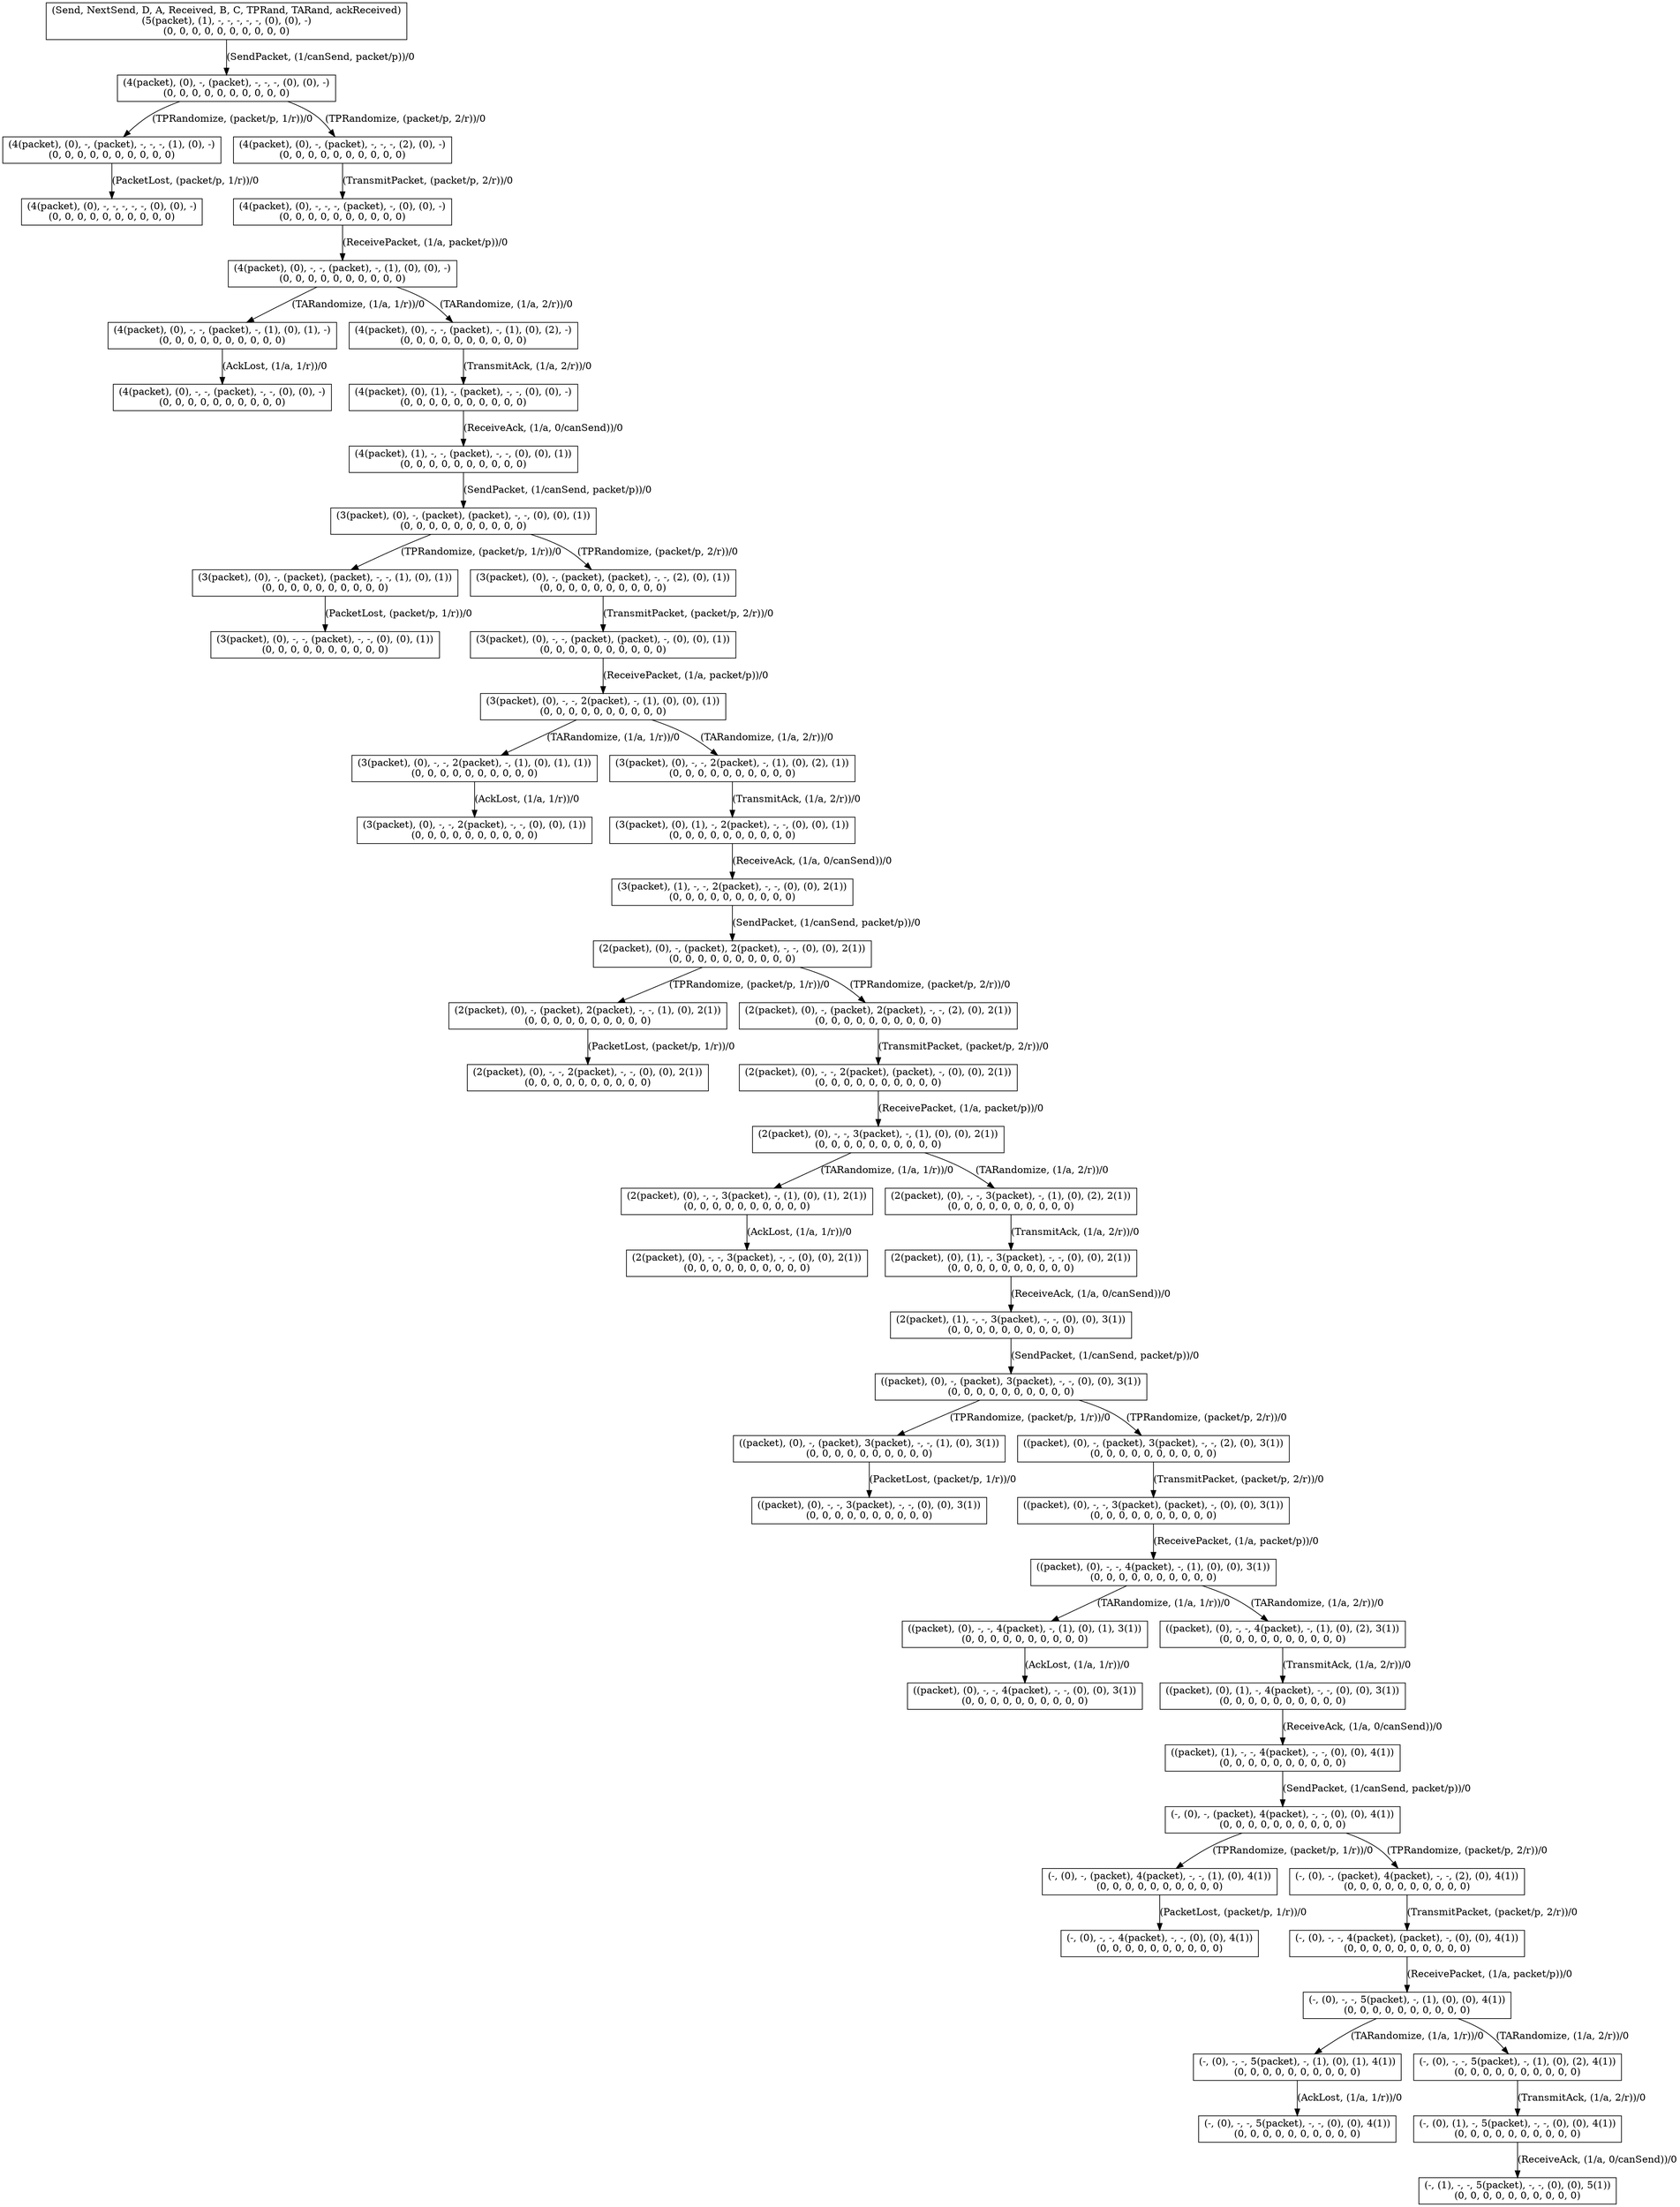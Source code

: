 digraph G {
	rankdir=TB;
	0 [label = "(Send, NextSend, D, A, Received, B, C, TPRand, TARand, ackReceived)\n(5(packet), (1), -, -, -, -, -, (0), (0), -)\n(0, 0, 0, 0, 0, 0, 0, 0, 0, 0)" shape=box];
	1 [label = "(4(packet), (0), -, (packet), -, -, -, (0), (0), -)\n(0, 0, 0, 0, 0, 0, 0, 0, 0, 0)" shape=box];
	2 [label = "(4(packet), (0), -, (packet), -, -, -, (1), (0), -)\n(0, 0, 0, 0, 0, 0, 0, 0, 0, 0)" shape=box];
	3 [label = "(4(packet), (0), -, (packet), -, -, -, (2), (0), -)\n(0, 0, 0, 0, 0, 0, 0, 0, 0, 0)" shape=box];
	4 [label = "(4(packet), (0), -, -, -, -, -, (0), (0), -)\n(0, 0, 0, 0, 0, 0, 0, 0, 0, 0)" shape=box];
	5 [label = "(4(packet), (0), -, -, -, (packet), -, (0), (0), -)\n(0, 0, 0, 0, 0, 0, 0, 0, 0, 0)" shape=box];
	6 [label = "(4(packet), (0), -, -, (packet), -, (1), (0), (0), -)\n(0, 0, 0, 0, 0, 0, 0, 0, 0, 0)" shape=box];
	7 [label = "(4(packet), (0), -, -, (packet), -, (1), (0), (1), -)\n(0, 0, 0, 0, 0, 0, 0, 0, 0, 0)" shape=box];
	8 [label = "(4(packet), (0), -, -, (packet), -, (1), (0), (2), -)\n(0, 0, 0, 0, 0, 0, 0, 0, 0, 0)" shape=box];
	9 [label = "(4(packet), (0), -, -, (packet), -, -, (0), (0), -)\n(0, 0, 0, 0, 0, 0, 0, 0, 0, 0)" shape=box];
	10 [label = "(4(packet), (0), (1), -, (packet), -, -, (0), (0), -)\n(0, 0, 0, 0, 0, 0, 0, 0, 0, 0)" shape=box];
	11 [label = "(4(packet), (1), -, -, (packet), -, -, (0), (0), (1))\n(0, 0, 0, 0, 0, 0, 0, 0, 0, 0)" shape=box];
	12 [label = "(3(packet), (0), -, (packet), (packet), -, -, (0), (0), (1))\n(0, 0, 0, 0, 0, 0, 0, 0, 0, 0)" shape=box];
	13 [label = "(3(packet), (0), -, (packet), (packet), -, -, (1), (0), (1))\n(0, 0, 0, 0, 0, 0, 0, 0, 0, 0)" shape=box];
	14 [label = "(3(packet), (0), -, (packet), (packet), -, -, (2), (0), (1))\n(0, 0, 0, 0, 0, 0, 0, 0, 0, 0)" shape=box];
	15 [label = "(3(packet), (0), -, -, (packet), -, -, (0), (0), (1))\n(0, 0, 0, 0, 0, 0, 0, 0, 0, 0)" shape=box];
	16 [label = "(3(packet), (0), -, -, (packet), (packet), -, (0), (0), (1))\n(0, 0, 0, 0, 0, 0, 0, 0, 0, 0)" shape=box];
	17 [label = "(3(packet), (0), -, -, 2(packet), -, (1), (0), (0), (1))\n(0, 0, 0, 0, 0, 0, 0, 0, 0, 0)" shape=box];
	18 [label = "(3(packet), (0), -, -, 2(packet), -, (1), (0), (1), (1))\n(0, 0, 0, 0, 0, 0, 0, 0, 0, 0)" shape=box];
	19 [label = "(3(packet), (0), -, -, 2(packet), -, (1), (0), (2), (1))\n(0, 0, 0, 0, 0, 0, 0, 0, 0, 0)" shape=box];
	20 [label = "(3(packet), (0), -, -, 2(packet), -, -, (0), (0), (1))\n(0, 0, 0, 0, 0, 0, 0, 0, 0, 0)" shape=box];
	21 [label = "(3(packet), (0), (1), -, 2(packet), -, -, (0), (0), (1))\n(0, 0, 0, 0, 0, 0, 0, 0, 0, 0)" shape=box];
	22 [label = "(3(packet), (1), -, -, 2(packet), -, -, (0), (0), 2(1))\n(0, 0, 0, 0, 0, 0, 0, 0, 0, 0)" shape=box];
	23 [label = "(2(packet), (0), -, (packet), 2(packet), -, -, (0), (0), 2(1))\n(0, 0, 0, 0, 0, 0, 0, 0, 0, 0)" shape=box];
	24 [label = "(2(packet), (0), -, (packet), 2(packet), -, -, (1), (0), 2(1))\n(0, 0, 0, 0, 0, 0, 0, 0, 0, 0)" shape=box];
	25 [label = "(2(packet), (0), -, (packet), 2(packet), -, -, (2), (0), 2(1))\n(0, 0, 0, 0, 0, 0, 0, 0, 0, 0)" shape=box];
	26 [label = "(2(packet), (0), -, -, 2(packet), -, -, (0), (0), 2(1))\n(0, 0, 0, 0, 0, 0, 0, 0, 0, 0)" shape=box];
	27 [label = "(2(packet), (0), -, -, 2(packet), (packet), -, (0), (0), 2(1))\n(0, 0, 0, 0, 0, 0, 0, 0, 0, 0)" shape=box];
	28 [label = "(2(packet), (0), -, -, 3(packet), -, (1), (0), (0), 2(1))\n(0, 0, 0, 0, 0, 0, 0, 0, 0, 0)" shape=box];
	29 [label = "(2(packet), (0), -, -, 3(packet), -, (1), (0), (1), 2(1))\n(0, 0, 0, 0, 0, 0, 0, 0, 0, 0)" shape=box];
	30 [label = "(2(packet), (0), -, -, 3(packet), -, (1), (0), (2), 2(1))\n(0, 0, 0, 0, 0, 0, 0, 0, 0, 0)" shape=box];
	31 [label = "(2(packet), (0), -, -, 3(packet), -, -, (0), (0), 2(1))\n(0, 0, 0, 0, 0, 0, 0, 0, 0, 0)" shape=box];
	32 [label = "(2(packet), (0), (1), -, 3(packet), -, -, (0), (0), 2(1))\n(0, 0, 0, 0, 0, 0, 0, 0, 0, 0)" shape=box];
	33 [label = "(2(packet), (1), -, -, 3(packet), -, -, (0), (0), 3(1))\n(0, 0, 0, 0, 0, 0, 0, 0, 0, 0)" shape=box];
	34 [label = "((packet), (0), -, (packet), 3(packet), -, -, (0), (0), 3(1))\n(0, 0, 0, 0, 0, 0, 0, 0, 0, 0)" shape=box];
	35 [label = "((packet), (0), -, (packet), 3(packet), -, -, (1), (0), 3(1))\n(0, 0, 0, 0, 0, 0, 0, 0, 0, 0)" shape=box];
	36 [label = "((packet), (0), -, (packet), 3(packet), -, -, (2), (0), 3(1))\n(0, 0, 0, 0, 0, 0, 0, 0, 0, 0)" shape=box];
	37 [label = "((packet), (0), -, -, 3(packet), -, -, (0), (0), 3(1))\n(0, 0, 0, 0, 0, 0, 0, 0, 0, 0)" shape=box];
	38 [label = "((packet), (0), -, -, 3(packet), (packet), -, (0), (0), 3(1))\n(0, 0, 0, 0, 0, 0, 0, 0, 0, 0)" shape=box];
	39 [label = "((packet), (0), -, -, 4(packet), -, (1), (0), (0), 3(1))\n(0, 0, 0, 0, 0, 0, 0, 0, 0, 0)" shape=box];
	40 [label = "((packet), (0), -, -, 4(packet), -, (1), (0), (1), 3(1))\n(0, 0, 0, 0, 0, 0, 0, 0, 0, 0)" shape=box];
	41 [label = "((packet), (0), -, -, 4(packet), -, (1), (0), (2), 3(1))\n(0, 0, 0, 0, 0, 0, 0, 0, 0, 0)" shape=box];
	42 [label = "((packet), (0), -, -, 4(packet), -, -, (0), (0), 3(1))\n(0, 0, 0, 0, 0, 0, 0, 0, 0, 0)" shape=box];
	43 [label = "((packet), (0), (1), -, 4(packet), -, -, (0), (0), 3(1))\n(0, 0, 0, 0, 0, 0, 0, 0, 0, 0)" shape=box];
	44 [label = "((packet), (1), -, -, 4(packet), -, -, (0), (0), 4(1))\n(0, 0, 0, 0, 0, 0, 0, 0, 0, 0)" shape=box];
	45 [label = "(-, (0), -, (packet), 4(packet), -, -, (0), (0), 4(1))\n(0, 0, 0, 0, 0, 0, 0, 0, 0, 0)" shape=box];
	46 [label = "(-, (0), -, (packet), 4(packet), -, -, (1), (0), 4(1))\n(0, 0, 0, 0, 0, 0, 0, 0, 0, 0)" shape=box];
	47 [label = "(-, (0), -, (packet), 4(packet), -, -, (2), (0), 4(1))\n(0, 0, 0, 0, 0, 0, 0, 0, 0, 0)" shape=box];
	48 [label = "(-, (0), -, -, 4(packet), -, -, (0), (0), 4(1))\n(0, 0, 0, 0, 0, 0, 0, 0, 0, 0)" shape=box];
	49 [label = "(-, (0), -, -, 4(packet), (packet), -, (0), (0), 4(1))\n(0, 0, 0, 0, 0, 0, 0, 0, 0, 0)" shape=box];
	50 [label = "(-, (0), -, -, 5(packet), -, (1), (0), (0), 4(1))\n(0, 0, 0, 0, 0, 0, 0, 0, 0, 0)" shape=box];
	51 [label = "(-, (0), -, -, 5(packet), -, (1), (0), (1), 4(1))\n(0, 0, 0, 0, 0, 0, 0, 0, 0, 0)" shape=box];
	52 [label = "(-, (0), -, -, 5(packet), -, (1), (0), (2), 4(1))\n(0, 0, 0, 0, 0, 0, 0, 0, 0, 0)" shape=box];
	53 [label = "(-, (0), -, -, 5(packet), -, -, (0), (0), 4(1))\n(0, 0, 0, 0, 0, 0, 0, 0, 0, 0)" shape=box];
	54 [label = "(-, (0), (1), -, 5(packet), -, -, (0), (0), 4(1))\n(0, 0, 0, 0, 0, 0, 0, 0, 0, 0)" shape=box];
	55 [label = "(-, (1), -, -, 5(packet), -, -, (0), (0), 5(1))\n(0, 0, 0, 0, 0, 0, 0, 0, 0, 0)" shape=box];
	0 -> 1 [label = "(SendPacket, (1/canSend, packet/p))/0"];
	1 -> 2 [label = "(TPRandomize, (packet/p, 1/r))/0"];
	1 -> 3 [label = "(TPRandomize, (packet/p, 2/r))/0"];
	2 -> 4 [label = "(PacketLost, (packet/p, 1/r))/0"];
	3 -> 5 [label = "(TransmitPacket, (packet/p, 2/r))/0"];
	5 -> 6 [label = "(ReceivePacket, (1/a, packet/p))/0"];
	6 -> 7 [label = "(TARandomize, (1/a, 1/r))/0"];
	6 -> 8 [label = "(TARandomize, (1/a, 2/r))/0"];
	7 -> 9 [label = "(AckLost, (1/a, 1/r))/0"];
	8 -> 10 [label = "(TransmitAck, (1/a, 2/r))/0"];
	10 -> 11 [label = "(ReceiveAck, (1/a, 0/canSend))/0"];
	11 -> 12 [label = "(SendPacket, (1/canSend, packet/p))/0"];
	12 -> 13 [label = "(TPRandomize, (packet/p, 1/r))/0"];
	12 -> 14 [label = "(TPRandomize, (packet/p, 2/r))/0"];
	13 -> 15 [label = "(PacketLost, (packet/p, 1/r))/0"];
	14 -> 16 [label = "(TransmitPacket, (packet/p, 2/r))/0"];
	16 -> 17 [label = "(ReceivePacket, (1/a, packet/p))/0"];
	17 -> 18 [label = "(TARandomize, (1/a, 1/r))/0"];
	17 -> 19 [label = "(TARandomize, (1/a, 2/r))/0"];
	18 -> 20 [label = "(AckLost, (1/a, 1/r))/0"];
	19 -> 21 [label = "(TransmitAck, (1/a, 2/r))/0"];
	21 -> 22 [label = "(ReceiveAck, (1/a, 0/canSend))/0"];
	22 -> 23 [label = "(SendPacket, (1/canSend, packet/p))/0"];
	23 -> 24 [label = "(TPRandomize, (packet/p, 1/r))/0"];
	23 -> 25 [label = "(TPRandomize, (packet/p, 2/r))/0"];
	24 -> 26 [label = "(PacketLost, (packet/p, 1/r))/0"];
	25 -> 27 [label = "(TransmitPacket, (packet/p, 2/r))/0"];
	27 -> 28 [label = "(ReceivePacket, (1/a, packet/p))/0"];
	28 -> 29 [label = "(TARandomize, (1/a, 1/r))/0"];
	28 -> 30 [label = "(TARandomize, (1/a, 2/r))/0"];
	29 -> 31 [label = "(AckLost, (1/a, 1/r))/0"];
	30 -> 32 [label = "(TransmitAck, (1/a, 2/r))/0"];
	32 -> 33 [label = "(ReceiveAck, (1/a, 0/canSend))/0"];
	33 -> 34 [label = "(SendPacket, (1/canSend, packet/p))/0"];
	34 -> 35 [label = "(TPRandomize, (packet/p, 1/r))/0"];
	34 -> 36 [label = "(TPRandomize, (packet/p, 2/r))/0"];
	35 -> 37 [label = "(PacketLost, (packet/p, 1/r))/0"];
	36 -> 38 [label = "(TransmitPacket, (packet/p, 2/r))/0"];
	38 -> 39 [label = "(ReceivePacket, (1/a, packet/p))/0"];
	39 -> 40 [label = "(TARandomize, (1/a, 1/r))/0"];
	39 -> 41 [label = "(TARandomize, (1/a, 2/r))/0"];
	40 -> 42 [label = "(AckLost, (1/a, 1/r))/0"];
	41 -> 43 [label = "(TransmitAck, (1/a, 2/r))/0"];
	43 -> 44 [label = "(ReceiveAck, (1/a, 0/canSend))/0"];
	44 -> 45 [label = "(SendPacket, (1/canSend, packet/p))/0"];
	45 -> 46 [label = "(TPRandomize, (packet/p, 1/r))/0"];
	45 -> 47 [label = "(TPRandomize, (packet/p, 2/r))/0"];
	46 -> 48 [label = "(PacketLost, (packet/p, 1/r))/0"];
	47 -> 49 [label = "(TransmitPacket, (packet/p, 2/r))/0"];
	49 -> 50 [label = "(ReceivePacket, (1/a, packet/p))/0"];
	50 -> 51 [label = "(TARandomize, (1/a, 1/r))/0"];
	50 -> 52 [label = "(TARandomize, (1/a, 2/r))/0"];
	51 -> 53 [label = "(AckLost, (1/a, 1/r))/0"];
	52 -> 54 [label = "(TransmitAck, (1/a, 2/r))/0"];
	54 -> 55 [label = "(ReceiveAck, (1/a, 0/canSend))/0"];
}
